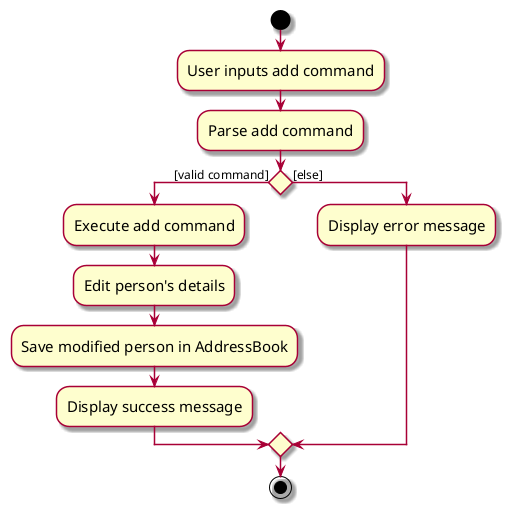 @startuml
skin rose
skinparam ActivityFontSize 15
skinparam ArrowFontSize 12
start
:User inputs add command;
:Parse add command;

'Since the beta syntax does not support placing the condition outside the
'diamond we place it as the true branch instead.

if () then ([valid command])
    :Execute add command;
    :Edit person's details;
    :Save modified person in AddressBook;
    :Display success message;
else ([else])
    :Display error message;
endif
stop
@enduml
